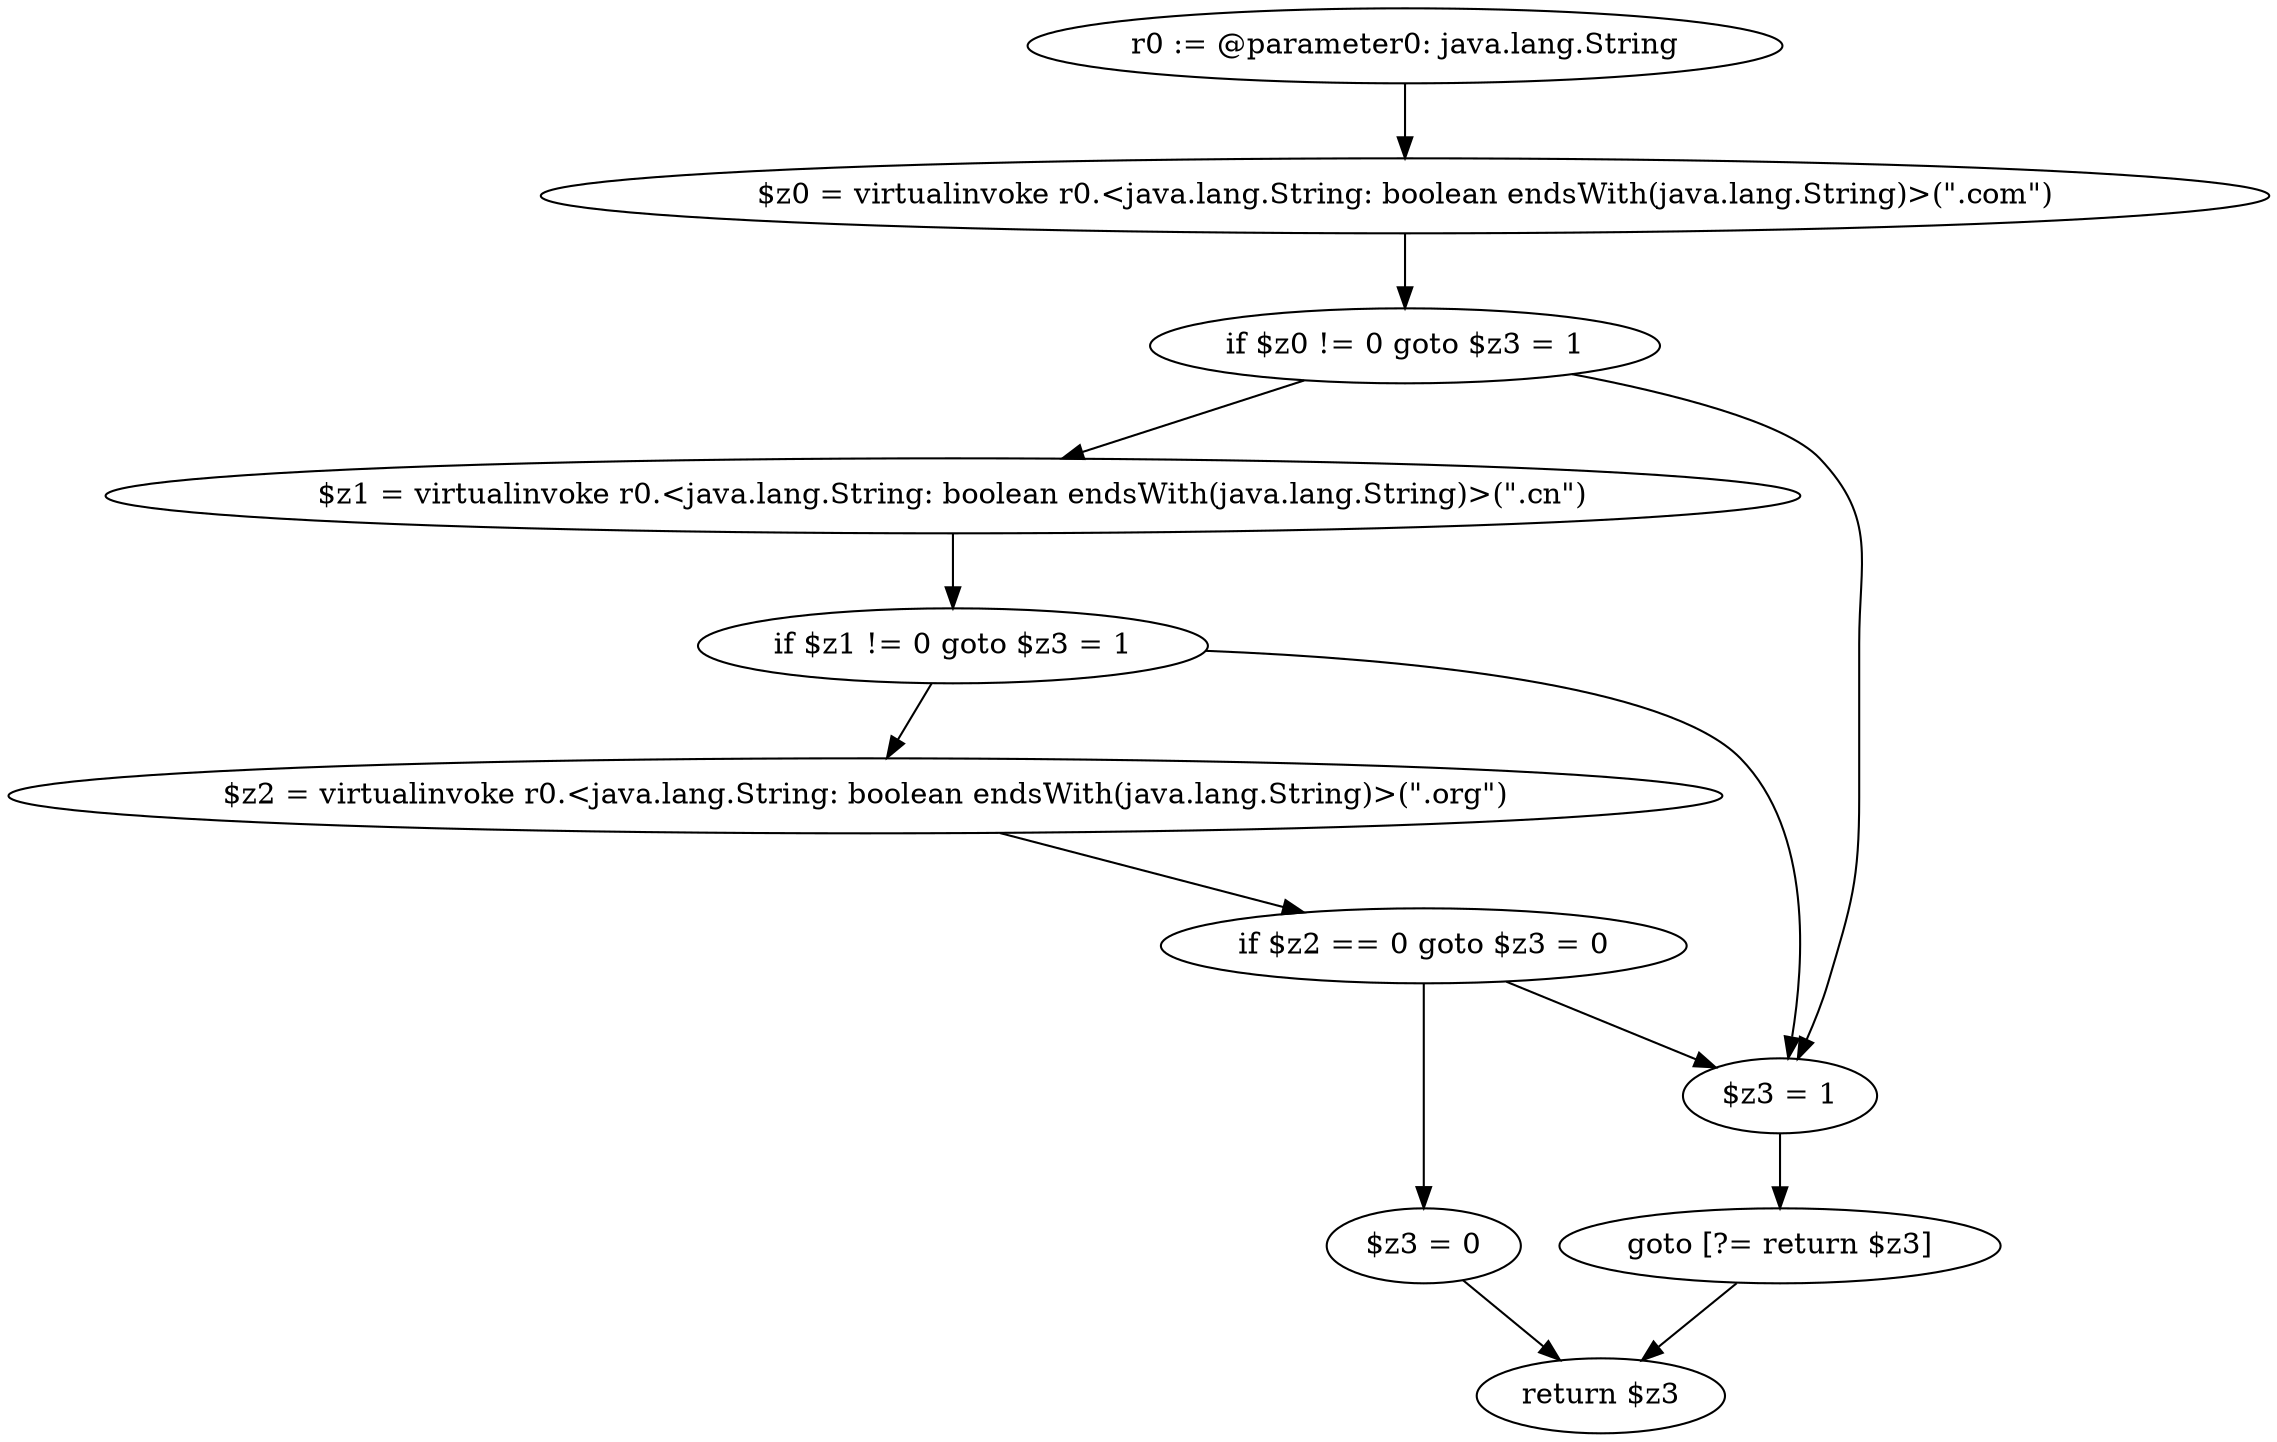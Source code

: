 digraph "unitGraph" {
    "r0 := @parameter0: java.lang.String"
    "$z0 = virtualinvoke r0.<java.lang.String: boolean endsWith(java.lang.String)>(\".com\")"
    "if $z0 != 0 goto $z3 = 1"
    "$z1 = virtualinvoke r0.<java.lang.String: boolean endsWith(java.lang.String)>(\".cn\")"
    "if $z1 != 0 goto $z3 = 1"
    "$z2 = virtualinvoke r0.<java.lang.String: boolean endsWith(java.lang.String)>(\".org\")"
    "if $z2 == 0 goto $z3 = 0"
    "$z3 = 1"
    "goto [?= return $z3]"
    "$z3 = 0"
    "return $z3"
    "r0 := @parameter0: java.lang.String"->"$z0 = virtualinvoke r0.<java.lang.String: boolean endsWith(java.lang.String)>(\".com\")";
    "$z0 = virtualinvoke r0.<java.lang.String: boolean endsWith(java.lang.String)>(\".com\")"->"if $z0 != 0 goto $z3 = 1";
    "if $z0 != 0 goto $z3 = 1"->"$z1 = virtualinvoke r0.<java.lang.String: boolean endsWith(java.lang.String)>(\".cn\")";
    "if $z0 != 0 goto $z3 = 1"->"$z3 = 1";
    "$z1 = virtualinvoke r0.<java.lang.String: boolean endsWith(java.lang.String)>(\".cn\")"->"if $z1 != 0 goto $z3 = 1";
    "if $z1 != 0 goto $z3 = 1"->"$z2 = virtualinvoke r0.<java.lang.String: boolean endsWith(java.lang.String)>(\".org\")";
    "if $z1 != 0 goto $z3 = 1"->"$z3 = 1";
    "$z2 = virtualinvoke r0.<java.lang.String: boolean endsWith(java.lang.String)>(\".org\")"->"if $z2 == 0 goto $z3 = 0";
    "if $z2 == 0 goto $z3 = 0"->"$z3 = 1";
    "if $z2 == 0 goto $z3 = 0"->"$z3 = 0";
    "$z3 = 1"->"goto [?= return $z3]";
    "goto [?= return $z3]"->"return $z3";
    "$z3 = 0"->"return $z3";
}
